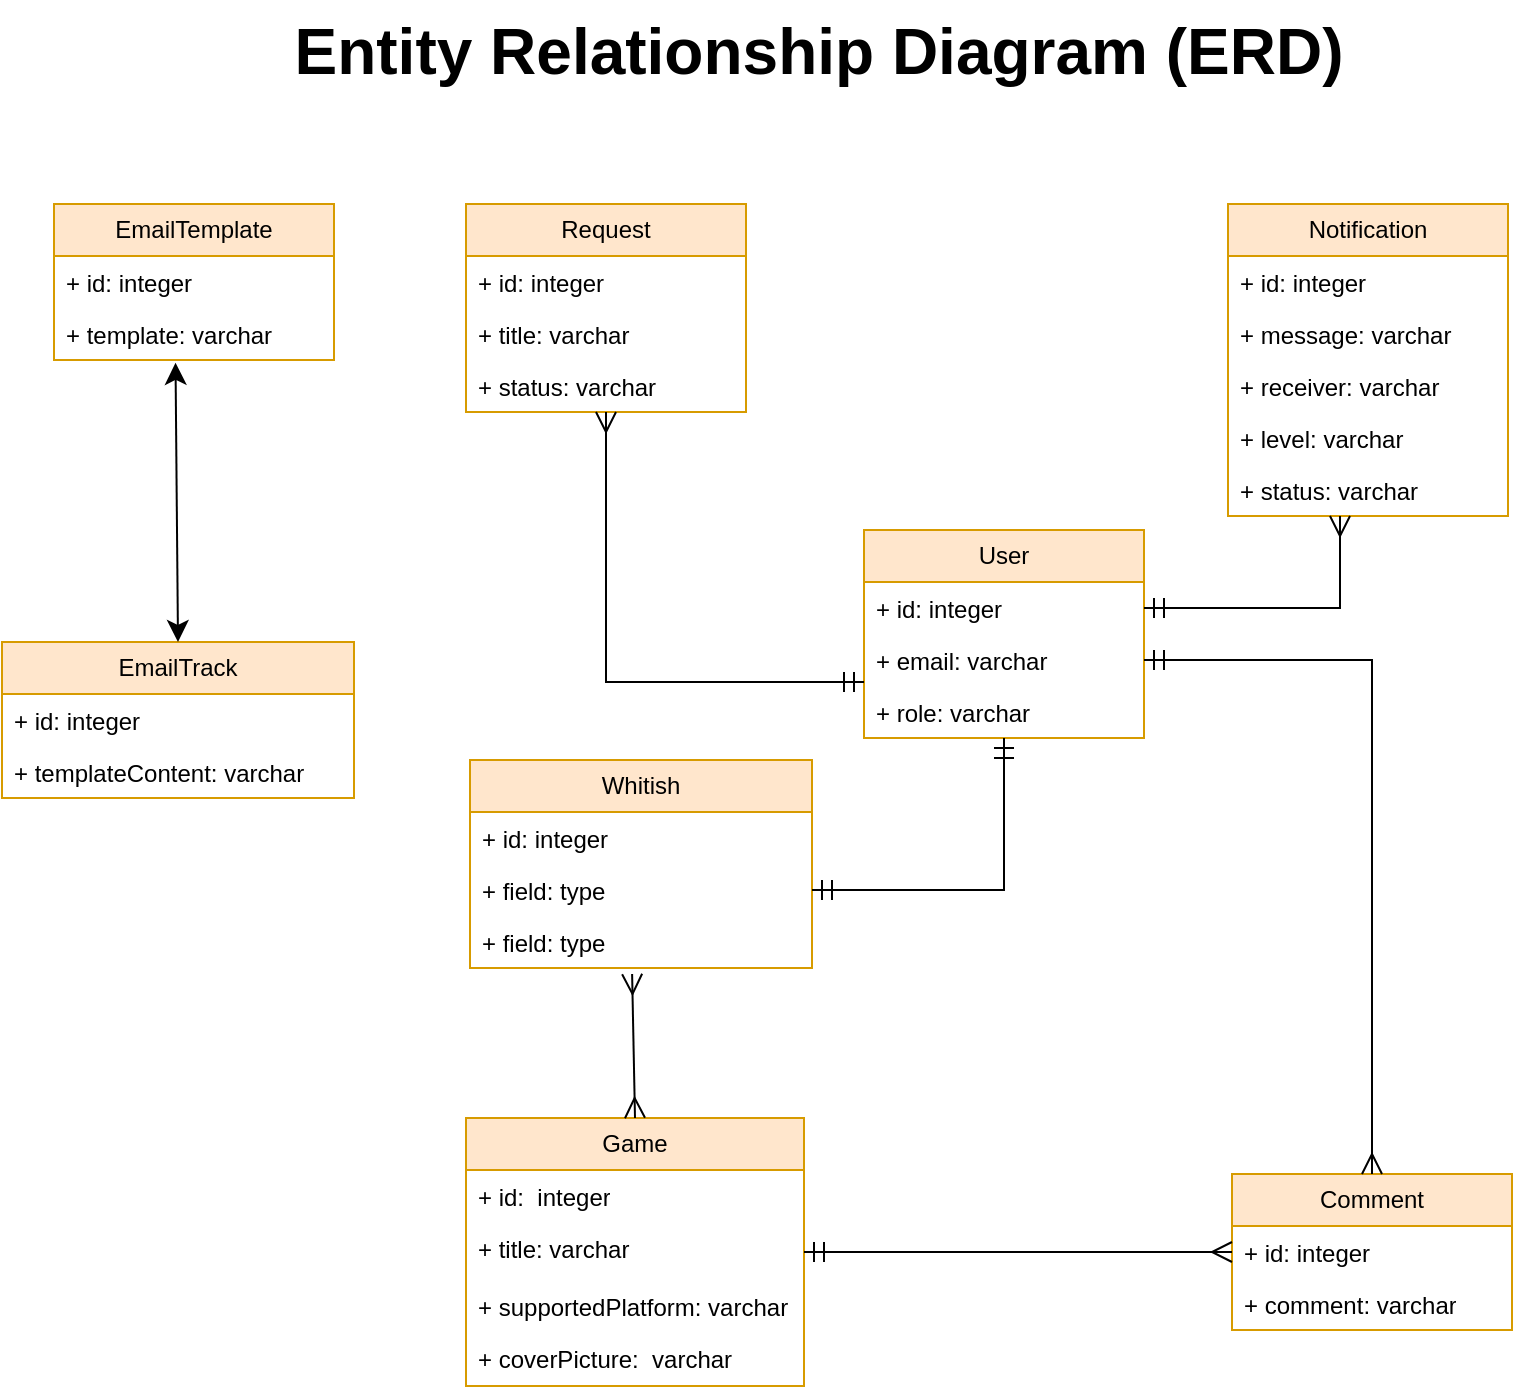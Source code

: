 <mxfile version="25.0.1">
  <diagram name="Page-1" id="-VcayOhWO04kd5yEbcjm">
    <mxGraphModel dx="1834" dy="1174" grid="0" gridSize="10" guides="1" tooltips="1" connect="1" arrows="1" fold="1" page="0" pageScale="1" pageWidth="850" pageHeight="1100" math="0" shadow="0">
      <root>
        <mxCell id="0" />
        <mxCell id="1" parent="0" />
        <mxCell id="cX-BoeQP-H51C84wbm6k-1" value="Game" style="swimlane;fontStyle=0;childLayout=stackLayout;horizontal=1;startSize=26;fillColor=#ffe6cc;horizontalStack=0;resizeParent=1;resizeParentMax=0;resizeLast=0;collapsible=1;marginBottom=0;whiteSpace=wrap;html=1;strokeColor=#d79b00;" parent="1" vertex="1">
          <mxGeometry x="188" y="354" width="169" height="134" as="geometry" />
        </mxCell>
        <mxCell id="cX-BoeQP-H51C84wbm6k-2" value="+ id:&amp;nbsp; integer" style="text;strokeColor=none;fillColor=none;align=left;verticalAlign=top;spacingLeft=4;spacingRight=4;overflow=hidden;rotatable=0;points=[[0,0.5],[1,0.5]];portConstraint=eastwest;whiteSpace=wrap;html=1;" parent="cX-BoeQP-H51C84wbm6k-1" vertex="1">
          <mxGeometry y="26" width="169" height="26" as="geometry" />
        </mxCell>
        <mxCell id="cX-BoeQP-H51C84wbm6k-5" value="&lt;div&gt;+ title: varchar&lt;/div&gt;&lt;div&gt;&lt;br&gt;&lt;/div&gt;" style="text;strokeColor=none;fillColor=none;align=left;verticalAlign=top;spacingLeft=4;spacingRight=4;overflow=hidden;rotatable=0;points=[[0,0.5],[1,0.5]];portConstraint=eastwest;whiteSpace=wrap;html=1;" parent="cX-BoeQP-H51C84wbm6k-1" vertex="1">
          <mxGeometry y="52" width="169" height="29" as="geometry" />
        </mxCell>
        <mxCell id="cX-BoeQP-H51C84wbm6k-3" value="+ supportedPlatform: varchar" style="text;strokeColor=none;fillColor=none;align=left;verticalAlign=top;spacingLeft=4;spacingRight=4;overflow=hidden;rotatable=0;points=[[0,0.5],[1,0.5]];portConstraint=eastwest;whiteSpace=wrap;html=1;" parent="cX-BoeQP-H51C84wbm6k-1" vertex="1">
          <mxGeometry y="81" width="169" height="26" as="geometry" />
        </mxCell>
        <mxCell id="cX-BoeQP-H51C84wbm6k-4" value="&lt;div&gt;+ coverPicture:&amp;nbsp; varchar&lt;/div&gt;&lt;div&gt;&lt;br&gt;&lt;/div&gt;" style="text;strokeColor=none;fillColor=none;align=left;verticalAlign=top;spacingLeft=4;spacingRight=4;overflow=hidden;rotatable=0;points=[[0,0.5],[1,0.5]];portConstraint=eastwest;whiteSpace=wrap;html=1;" parent="cX-BoeQP-H51C84wbm6k-1" vertex="1">
          <mxGeometry y="107" width="169" height="27" as="geometry" />
        </mxCell>
        <mxCell id="cX-BoeQP-H51C84wbm6k-6" value="&lt;div&gt;Whitish&lt;/div&gt;" style="swimlane;fontStyle=0;childLayout=stackLayout;horizontal=1;startSize=26;fillColor=#ffe6cc;horizontalStack=0;resizeParent=1;resizeParentMax=0;resizeLast=0;collapsible=1;marginBottom=0;whiteSpace=wrap;html=1;strokeColor=#d79b00;" parent="1" vertex="1">
          <mxGeometry x="190" y="175" width="171" height="104" as="geometry" />
        </mxCell>
        <mxCell id="cX-BoeQP-H51C84wbm6k-7" value="+ id: integer" style="text;strokeColor=none;fillColor=none;align=left;verticalAlign=top;spacingLeft=4;spacingRight=4;overflow=hidden;rotatable=0;points=[[0,0.5],[1,0.5]];portConstraint=eastwest;whiteSpace=wrap;html=1;" parent="cX-BoeQP-H51C84wbm6k-6" vertex="1">
          <mxGeometry y="26" width="171" height="26" as="geometry" />
        </mxCell>
        <mxCell id="cX-BoeQP-H51C84wbm6k-8" value="+ field: type" style="text;strokeColor=none;fillColor=none;align=left;verticalAlign=top;spacingLeft=4;spacingRight=4;overflow=hidden;rotatable=0;points=[[0,0.5],[1,0.5]];portConstraint=eastwest;whiteSpace=wrap;html=1;" parent="cX-BoeQP-H51C84wbm6k-6" vertex="1">
          <mxGeometry y="52" width="171" height="26" as="geometry" />
        </mxCell>
        <mxCell id="cX-BoeQP-H51C84wbm6k-9" value="+ field: type" style="text;strokeColor=none;fillColor=none;align=left;verticalAlign=top;spacingLeft=4;spacingRight=4;overflow=hidden;rotatable=0;points=[[0,0.5],[1,0.5]];portConstraint=eastwest;whiteSpace=wrap;html=1;" parent="cX-BoeQP-H51C84wbm6k-6" vertex="1">
          <mxGeometry y="78" width="171" height="26" as="geometry" />
        </mxCell>
        <mxCell id="cX-BoeQP-H51C84wbm6k-10" value="Comment" style="swimlane;fontStyle=0;childLayout=stackLayout;horizontal=1;startSize=26;fillColor=#ffe6cc;horizontalStack=0;resizeParent=1;resizeParentMax=0;resizeLast=0;collapsible=1;marginBottom=0;whiteSpace=wrap;html=1;strokeColor=#d79b00;" parent="1" vertex="1">
          <mxGeometry x="571" y="382" width="140" height="78" as="geometry" />
        </mxCell>
        <mxCell id="cX-BoeQP-H51C84wbm6k-11" value="+ id: integer" style="text;strokeColor=none;fillColor=none;align=left;verticalAlign=top;spacingLeft=4;spacingRight=4;overflow=hidden;rotatable=0;points=[[0,0.5],[1,0.5]];portConstraint=eastwest;whiteSpace=wrap;html=1;" parent="cX-BoeQP-H51C84wbm6k-10" vertex="1">
          <mxGeometry y="26" width="140" height="26" as="geometry" />
        </mxCell>
        <mxCell id="cX-BoeQP-H51C84wbm6k-38" value="+ comment: varchar" style="text;strokeColor=none;fillColor=none;align=left;verticalAlign=top;spacingLeft=4;spacingRight=4;overflow=hidden;rotatable=0;points=[[0,0.5],[1,0.5]];portConstraint=eastwest;whiteSpace=wrap;html=1;" parent="cX-BoeQP-H51C84wbm6k-10" vertex="1">
          <mxGeometry y="52" width="140" height="26" as="geometry" />
        </mxCell>
        <mxCell id="cX-BoeQP-H51C84wbm6k-14" value="Request" style="swimlane;fontStyle=0;childLayout=stackLayout;horizontal=1;startSize=26;fillColor=#ffe6cc;horizontalStack=0;resizeParent=1;resizeParentMax=0;resizeLast=0;collapsible=1;marginBottom=0;whiteSpace=wrap;html=1;strokeColor=#d79b00;" parent="1" vertex="1">
          <mxGeometry x="188" y="-103" width="140" height="104" as="geometry" />
        </mxCell>
        <mxCell id="cX-BoeQP-H51C84wbm6k-15" value="+ id: integer" style="text;strokeColor=none;fillColor=none;align=left;verticalAlign=top;spacingLeft=4;spacingRight=4;overflow=hidden;rotatable=0;points=[[0,0.5],[1,0.5]];portConstraint=eastwest;whiteSpace=wrap;html=1;" parent="cX-BoeQP-H51C84wbm6k-14" vertex="1">
          <mxGeometry y="26" width="140" height="26" as="geometry" />
        </mxCell>
        <mxCell id="cX-BoeQP-H51C84wbm6k-39" value="+ title: varchar" style="text;strokeColor=none;fillColor=none;align=left;verticalAlign=top;spacingLeft=4;spacingRight=4;overflow=hidden;rotatable=0;points=[[0,0.5],[1,0.5]];portConstraint=eastwest;whiteSpace=wrap;html=1;" parent="cX-BoeQP-H51C84wbm6k-14" vertex="1">
          <mxGeometry y="52" width="140" height="26" as="geometry" />
        </mxCell>
        <mxCell id="cX-BoeQP-H51C84wbm6k-16" value="+ status: varchar" style="text;strokeColor=none;fillColor=none;align=left;verticalAlign=top;spacingLeft=4;spacingRight=4;overflow=hidden;rotatable=0;points=[[0,0.5],[1,0.5]];portConstraint=eastwest;whiteSpace=wrap;html=1;" parent="cX-BoeQP-H51C84wbm6k-14" vertex="1">
          <mxGeometry y="78" width="140" height="26" as="geometry" />
        </mxCell>
        <mxCell id="cX-BoeQP-H51C84wbm6k-18" value="Notification" style="swimlane;fontStyle=0;childLayout=stackLayout;horizontal=1;startSize=26;fillColor=#ffe6cc;horizontalStack=0;resizeParent=1;resizeParentMax=0;resizeLast=0;collapsible=1;marginBottom=0;whiteSpace=wrap;html=1;strokeColor=#d79b00;" parent="1" vertex="1">
          <mxGeometry x="569" y="-103" width="140" height="156" as="geometry" />
        </mxCell>
        <mxCell id="cX-BoeQP-H51C84wbm6k-40" value="+ id: integer" style="text;strokeColor=none;fillColor=none;align=left;verticalAlign=top;spacingLeft=4;spacingRight=4;overflow=hidden;rotatable=0;points=[[0,0.5],[1,0.5]];portConstraint=eastwest;whiteSpace=wrap;html=1;" parent="cX-BoeQP-H51C84wbm6k-18" vertex="1">
          <mxGeometry y="26" width="140" height="26" as="geometry" />
        </mxCell>
        <mxCell id="cX-BoeQP-H51C84wbm6k-19" value="+ message: varchar" style="text;strokeColor=none;fillColor=none;align=left;verticalAlign=top;spacingLeft=4;spacingRight=4;overflow=hidden;rotatable=0;points=[[0,0.5],[1,0.5]];portConstraint=eastwest;whiteSpace=wrap;html=1;" parent="cX-BoeQP-H51C84wbm6k-18" vertex="1">
          <mxGeometry y="52" width="140" height="26" as="geometry" />
        </mxCell>
        <mxCell id="cX-BoeQP-H51C84wbm6k-20" value="+ receiver: varchar" style="text;strokeColor=none;fillColor=none;align=left;verticalAlign=top;spacingLeft=4;spacingRight=4;overflow=hidden;rotatable=0;points=[[0,0.5],[1,0.5]];portConstraint=eastwest;whiteSpace=wrap;html=1;" parent="cX-BoeQP-H51C84wbm6k-18" vertex="1">
          <mxGeometry y="78" width="140" height="26" as="geometry" />
        </mxCell>
        <mxCell id="cX-BoeQP-H51C84wbm6k-35" value="+ level: varchar" style="text;strokeColor=none;fillColor=none;align=left;verticalAlign=top;spacingLeft=4;spacingRight=4;overflow=hidden;rotatable=0;points=[[0,0.5],[1,0.5]];portConstraint=eastwest;whiteSpace=wrap;html=1;" parent="cX-BoeQP-H51C84wbm6k-18" vertex="1">
          <mxGeometry y="104" width="140" height="26" as="geometry" />
        </mxCell>
        <mxCell id="cX-BoeQP-H51C84wbm6k-21" value="+ status: varchar" style="text;strokeColor=none;fillColor=none;align=left;verticalAlign=top;spacingLeft=4;spacingRight=4;overflow=hidden;rotatable=0;points=[[0,0.5],[1,0.5]];portConstraint=eastwest;whiteSpace=wrap;html=1;" parent="cX-BoeQP-H51C84wbm6k-18" vertex="1">
          <mxGeometry y="130" width="140" height="26" as="geometry" />
        </mxCell>
        <mxCell id="cX-BoeQP-H51C84wbm6k-23" value="" style="endArrow=ERmany;html=1;rounded=0;fontSize=12;startSize=8;endSize=8;curved=1;entryX=0;entryY=0.5;entryDx=0;entryDy=0;exitX=1;exitY=0.5;exitDx=0;exitDy=0;startArrow=ERmandOne;startFill=0;endFill=0;" parent="1" source="cX-BoeQP-H51C84wbm6k-1" target="cX-BoeQP-H51C84wbm6k-11" edge="1">
          <mxGeometry width="50" height="50" relative="1" as="geometry">
            <mxPoint x="410" y="483" as="sourcePoint" />
            <mxPoint x="460" y="433" as="targetPoint" />
          </mxGeometry>
        </mxCell>
        <mxCell id="cX-BoeQP-H51C84wbm6k-25" value="User" style="swimlane;fontStyle=0;childLayout=stackLayout;horizontal=1;startSize=26;fillColor=#ffe6cc;horizontalStack=0;resizeParent=1;resizeParentMax=0;resizeLast=0;collapsible=1;marginBottom=0;whiteSpace=wrap;html=1;strokeColor=#d79b00;" parent="1" vertex="1">
          <mxGeometry x="387" y="60" width="140" height="104" as="geometry" />
        </mxCell>
        <mxCell id="cX-BoeQP-H51C84wbm6k-36" value="+ id: integer" style="text;strokeColor=none;fillColor=none;align=left;verticalAlign=top;spacingLeft=4;spacingRight=4;overflow=hidden;rotatable=0;points=[[0,0.5],[1,0.5]];portConstraint=eastwest;whiteSpace=wrap;html=1;" parent="cX-BoeQP-H51C84wbm6k-25" vertex="1">
          <mxGeometry y="26" width="140" height="26" as="geometry" />
        </mxCell>
        <mxCell id="cX-BoeQP-H51C84wbm6k-26" value="+ email: varchar" style="text;strokeColor=none;fillColor=none;align=left;verticalAlign=top;spacingLeft=4;spacingRight=4;overflow=hidden;rotatable=0;points=[[0,0.5],[1,0.5]];portConstraint=eastwest;whiteSpace=wrap;html=1;" parent="cX-BoeQP-H51C84wbm6k-25" vertex="1">
          <mxGeometry y="52" width="140" height="26" as="geometry" />
        </mxCell>
        <mxCell id="cX-BoeQP-H51C84wbm6k-27" value="+ role: varchar" style="text;strokeColor=none;fillColor=none;align=left;verticalAlign=top;spacingLeft=4;spacingRight=4;overflow=hidden;rotatable=0;points=[[0,0.5],[1,0.5]];portConstraint=eastwest;whiteSpace=wrap;html=1;" parent="cX-BoeQP-H51C84wbm6k-25" vertex="1">
          <mxGeometry y="78" width="140" height="26" as="geometry" />
        </mxCell>
        <mxCell id="cX-BoeQP-H51C84wbm6k-30" value="" style="endArrow=ERmany;html=1;rounded=0;fontSize=12;startSize=8;endSize=8;edgeStyle=orthogonalEdgeStyle;entryX=0.5;entryY=1;entryDx=0;entryDy=0;exitX=0;exitY=-0.077;exitDx=0;exitDy=0;exitPerimeter=0;startArrow=ERmandOne;startFill=0;endFill=0;" parent="1" source="cX-BoeQP-H51C84wbm6k-27" target="cX-BoeQP-H51C84wbm6k-14" edge="1">
          <mxGeometry width="50" height="50" relative="1" as="geometry">
            <mxPoint x="409" y="315" as="sourcePoint" />
            <mxPoint x="459" y="265" as="targetPoint" />
          </mxGeometry>
        </mxCell>
        <mxCell id="cX-BoeQP-H51C84wbm6k-31" value="" style="endArrow=ERmany;startArrow=ERmandOne;html=1;rounded=0;fontSize=12;startSize=8;endSize=8;edgeStyle=orthogonalEdgeStyle;entryX=0.5;entryY=0;entryDx=0;entryDy=0;exitX=1;exitY=0.5;exitDx=0;exitDy=0;startFill=0;endFill=0;" parent="1" source="cX-BoeQP-H51C84wbm6k-26" target="cX-BoeQP-H51C84wbm6k-10" edge="1">
          <mxGeometry width="50" height="50" relative="1" as="geometry">
            <mxPoint x="573" y="162" as="sourcePoint" />
            <mxPoint x="641" y="135" as="targetPoint" />
          </mxGeometry>
        </mxCell>
        <mxCell id="cX-BoeQP-H51C84wbm6k-32" value="" style="endArrow=ERmany;startArrow=ERmany;html=1;rounded=0;fontSize=12;startSize=8;endSize=8;curved=1;exitX=0.5;exitY=0;exitDx=0;exitDy=0;entryX=0.474;entryY=1.115;entryDx=0;entryDy=0;entryPerimeter=0;startFill=0;endFill=0;" parent="1" source="cX-BoeQP-H51C84wbm6k-1" target="cX-BoeQP-H51C84wbm6k-9" edge="1">
          <mxGeometry width="50" height="50" relative="1" as="geometry">
            <mxPoint x="409" y="315" as="sourcePoint" />
            <mxPoint x="459" y="265" as="targetPoint" />
          </mxGeometry>
        </mxCell>
        <mxCell id="cX-BoeQP-H51C84wbm6k-33" value="" style="endArrow=ERmandOne;startArrow=ERmandOne;html=1;rounded=0;fontSize=12;startSize=8;endSize=8;edgeStyle=orthogonalEdgeStyle;exitX=1;exitY=0.5;exitDx=0;exitDy=0;entryX=0.5;entryY=1;entryDx=0;entryDy=0;startFill=0;endFill=0;" parent="1" source="cX-BoeQP-H51C84wbm6k-8" target="cX-BoeQP-H51C84wbm6k-25" edge="1">
          <mxGeometry width="50" height="50" relative="1" as="geometry">
            <mxPoint x="408" y="245" as="sourcePoint" />
            <mxPoint x="458" y="195" as="targetPoint" />
          </mxGeometry>
        </mxCell>
        <mxCell id="cX-BoeQP-H51C84wbm6k-34" value="Entity Relationship Diagram (ERD)" style="text;html=1;align=center;verticalAlign=top;whiteSpace=wrap;rounded=0;fontSize=32;fontStyle=1" parent="1" vertex="1">
          <mxGeometry x="85" y="-205" width="559" height="56" as="geometry" />
        </mxCell>
        <mxCell id="cX-BoeQP-H51C84wbm6k-37" value="" style="endArrow=ERmany;html=1;rounded=0;fontSize=12;startSize=8;endSize=8;edgeStyle=orthogonalEdgeStyle;exitX=1;exitY=0.5;exitDx=0;exitDy=0;startArrow=ERmandOne;startFill=0;endFill=0;entryX=0.4;entryY=1;entryDx=0;entryDy=0;entryPerimeter=0;" parent="1" source="cX-BoeQP-H51C84wbm6k-36" target="cX-BoeQP-H51C84wbm6k-21" edge="1">
          <mxGeometry width="50" height="50" relative="1" as="geometry">
            <mxPoint x="463" y="195" as="sourcePoint" />
            <mxPoint x="588" y="32" as="targetPoint" />
          </mxGeometry>
        </mxCell>
        <mxCell id="cX-BoeQP-H51C84wbm6k-45" value="EmailTemplate" style="swimlane;fontStyle=0;childLayout=stackLayout;horizontal=1;startSize=26;fillColor=#ffe6cc;horizontalStack=0;resizeParent=1;resizeParentMax=0;resizeLast=0;collapsible=1;marginBottom=0;whiteSpace=wrap;html=1;strokeColor=#d79b00;" parent="1" vertex="1">
          <mxGeometry x="-18" y="-103" width="140" height="78" as="geometry" />
        </mxCell>
        <mxCell id="cX-BoeQP-H51C84wbm6k-46" value="+ id: integer" style="text;strokeColor=none;fillColor=none;align=left;verticalAlign=top;spacingLeft=4;spacingRight=4;overflow=hidden;rotatable=0;points=[[0,0.5],[1,0.5]];portConstraint=eastwest;whiteSpace=wrap;html=1;" parent="cX-BoeQP-H51C84wbm6k-45" vertex="1">
          <mxGeometry y="26" width="140" height="26" as="geometry" />
        </mxCell>
        <mxCell id="cX-BoeQP-H51C84wbm6k-47" value="+ template: varchar" style="text;strokeColor=none;fillColor=none;align=left;verticalAlign=top;spacingLeft=4;spacingRight=4;overflow=hidden;rotatable=0;points=[[0,0.5],[1,0.5]];portConstraint=eastwest;whiteSpace=wrap;html=1;" parent="cX-BoeQP-H51C84wbm6k-45" vertex="1">
          <mxGeometry y="52" width="140" height="26" as="geometry" />
        </mxCell>
        <mxCell id="cX-BoeQP-H51C84wbm6k-49" value="EmailTrack" style="swimlane;fontStyle=0;childLayout=stackLayout;horizontal=1;startSize=26;fillColor=#ffe6cc;horizontalStack=0;resizeParent=1;resizeParentMax=0;resizeLast=0;collapsible=1;marginBottom=0;whiteSpace=wrap;html=1;strokeColor=#d79b00;" parent="1" vertex="1">
          <mxGeometry x="-44" y="116" width="176" height="78" as="geometry" />
        </mxCell>
        <mxCell id="cX-BoeQP-H51C84wbm6k-50" value="+ id: integer" style="text;strokeColor=none;fillColor=none;align=left;verticalAlign=top;spacingLeft=4;spacingRight=4;overflow=hidden;rotatable=0;points=[[0,0.5],[1,0.5]];portConstraint=eastwest;whiteSpace=wrap;html=1;" parent="cX-BoeQP-H51C84wbm6k-49" vertex="1">
          <mxGeometry y="26" width="176" height="26" as="geometry" />
        </mxCell>
        <mxCell id="cX-BoeQP-H51C84wbm6k-51" value="+ templateContent: varchar" style="text;strokeColor=none;fillColor=none;align=left;verticalAlign=top;spacingLeft=4;spacingRight=4;overflow=hidden;rotatable=0;points=[[0,0.5],[1,0.5]];portConstraint=eastwest;whiteSpace=wrap;html=1;" parent="cX-BoeQP-H51C84wbm6k-49" vertex="1">
          <mxGeometry y="52" width="176" height="26" as="geometry" />
        </mxCell>
        <mxCell id="cX-BoeQP-H51C84wbm6k-53" value="" style="endArrow=classic;startArrow=classic;html=1;rounded=0;fontSize=12;startSize=8;endSize=8;curved=1;exitX=0.434;exitY=1.054;exitDx=0;exitDy=0;exitPerimeter=0;entryX=0.5;entryY=0;entryDx=0;entryDy=0;" parent="1" source="cX-BoeQP-H51C84wbm6k-47" target="cX-BoeQP-H51C84wbm6k-49" edge="1">
          <mxGeometry width="50" height="50" relative="1" as="geometry">
            <mxPoint x="133" y="223" as="sourcePoint" />
            <mxPoint x="27" y="82" as="targetPoint" />
          </mxGeometry>
        </mxCell>
      </root>
    </mxGraphModel>
  </diagram>
</mxfile>

